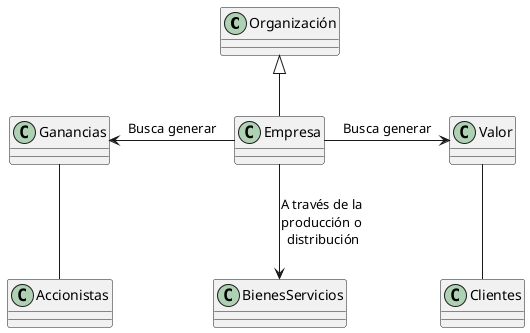 @startuml

Organización <|-- Empresa
Empresa -l-> Ganancias: Busca generar
Ganancias -d- Accionistas
Empresa -r-> Valor: Busca generar
Valor -d- Clientes
Empresa -d-> BienesServicios:A través de la\nproducción o\n distribución

@enduml